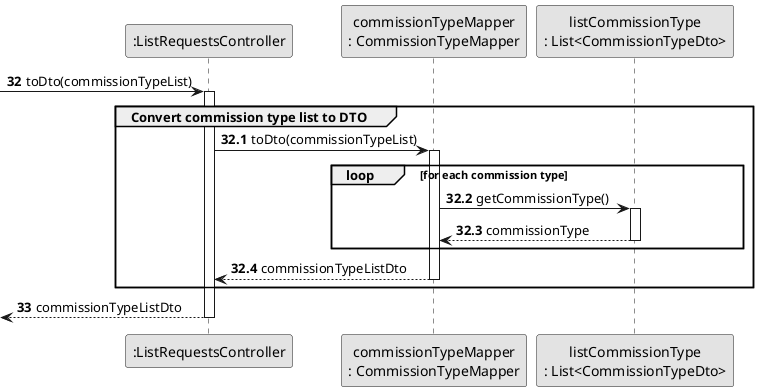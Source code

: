@startuml
skinparam monochrome true
skinparam packageStyle rectangle
skinparam shadowing false


participant ":ListRequestsController" as CTRL
participant "commissionTypeMapper\n: CommissionTypeMapper" as ComTypeMapper
participant "listCommissionType\n: List<CommissionTypeDto>" as ComType

autonumber 32
    -> CTRL: toDto(commissionTypeList)
    activate CTRL

group Convert commission type list to DTO

autonumber 32.1


    CTRL -> ComTypeMapper : toDto(commissionTypeList)
    activate ComTypeMapper


 loop for each commission type

    ComTypeMapper -> ComType : getCommissionType()
    activate ComType

    ComType --> ComTypeMapper : commissionType
    deactivate ComType

end loop
    ComTypeMapper --> CTRL : commissionTypeListDto
    deactivate ComTypeMapper


end group
autonumber 33
     <-- CTRL: commissionTypeListDto
     deactivate CTRL

@enduml
